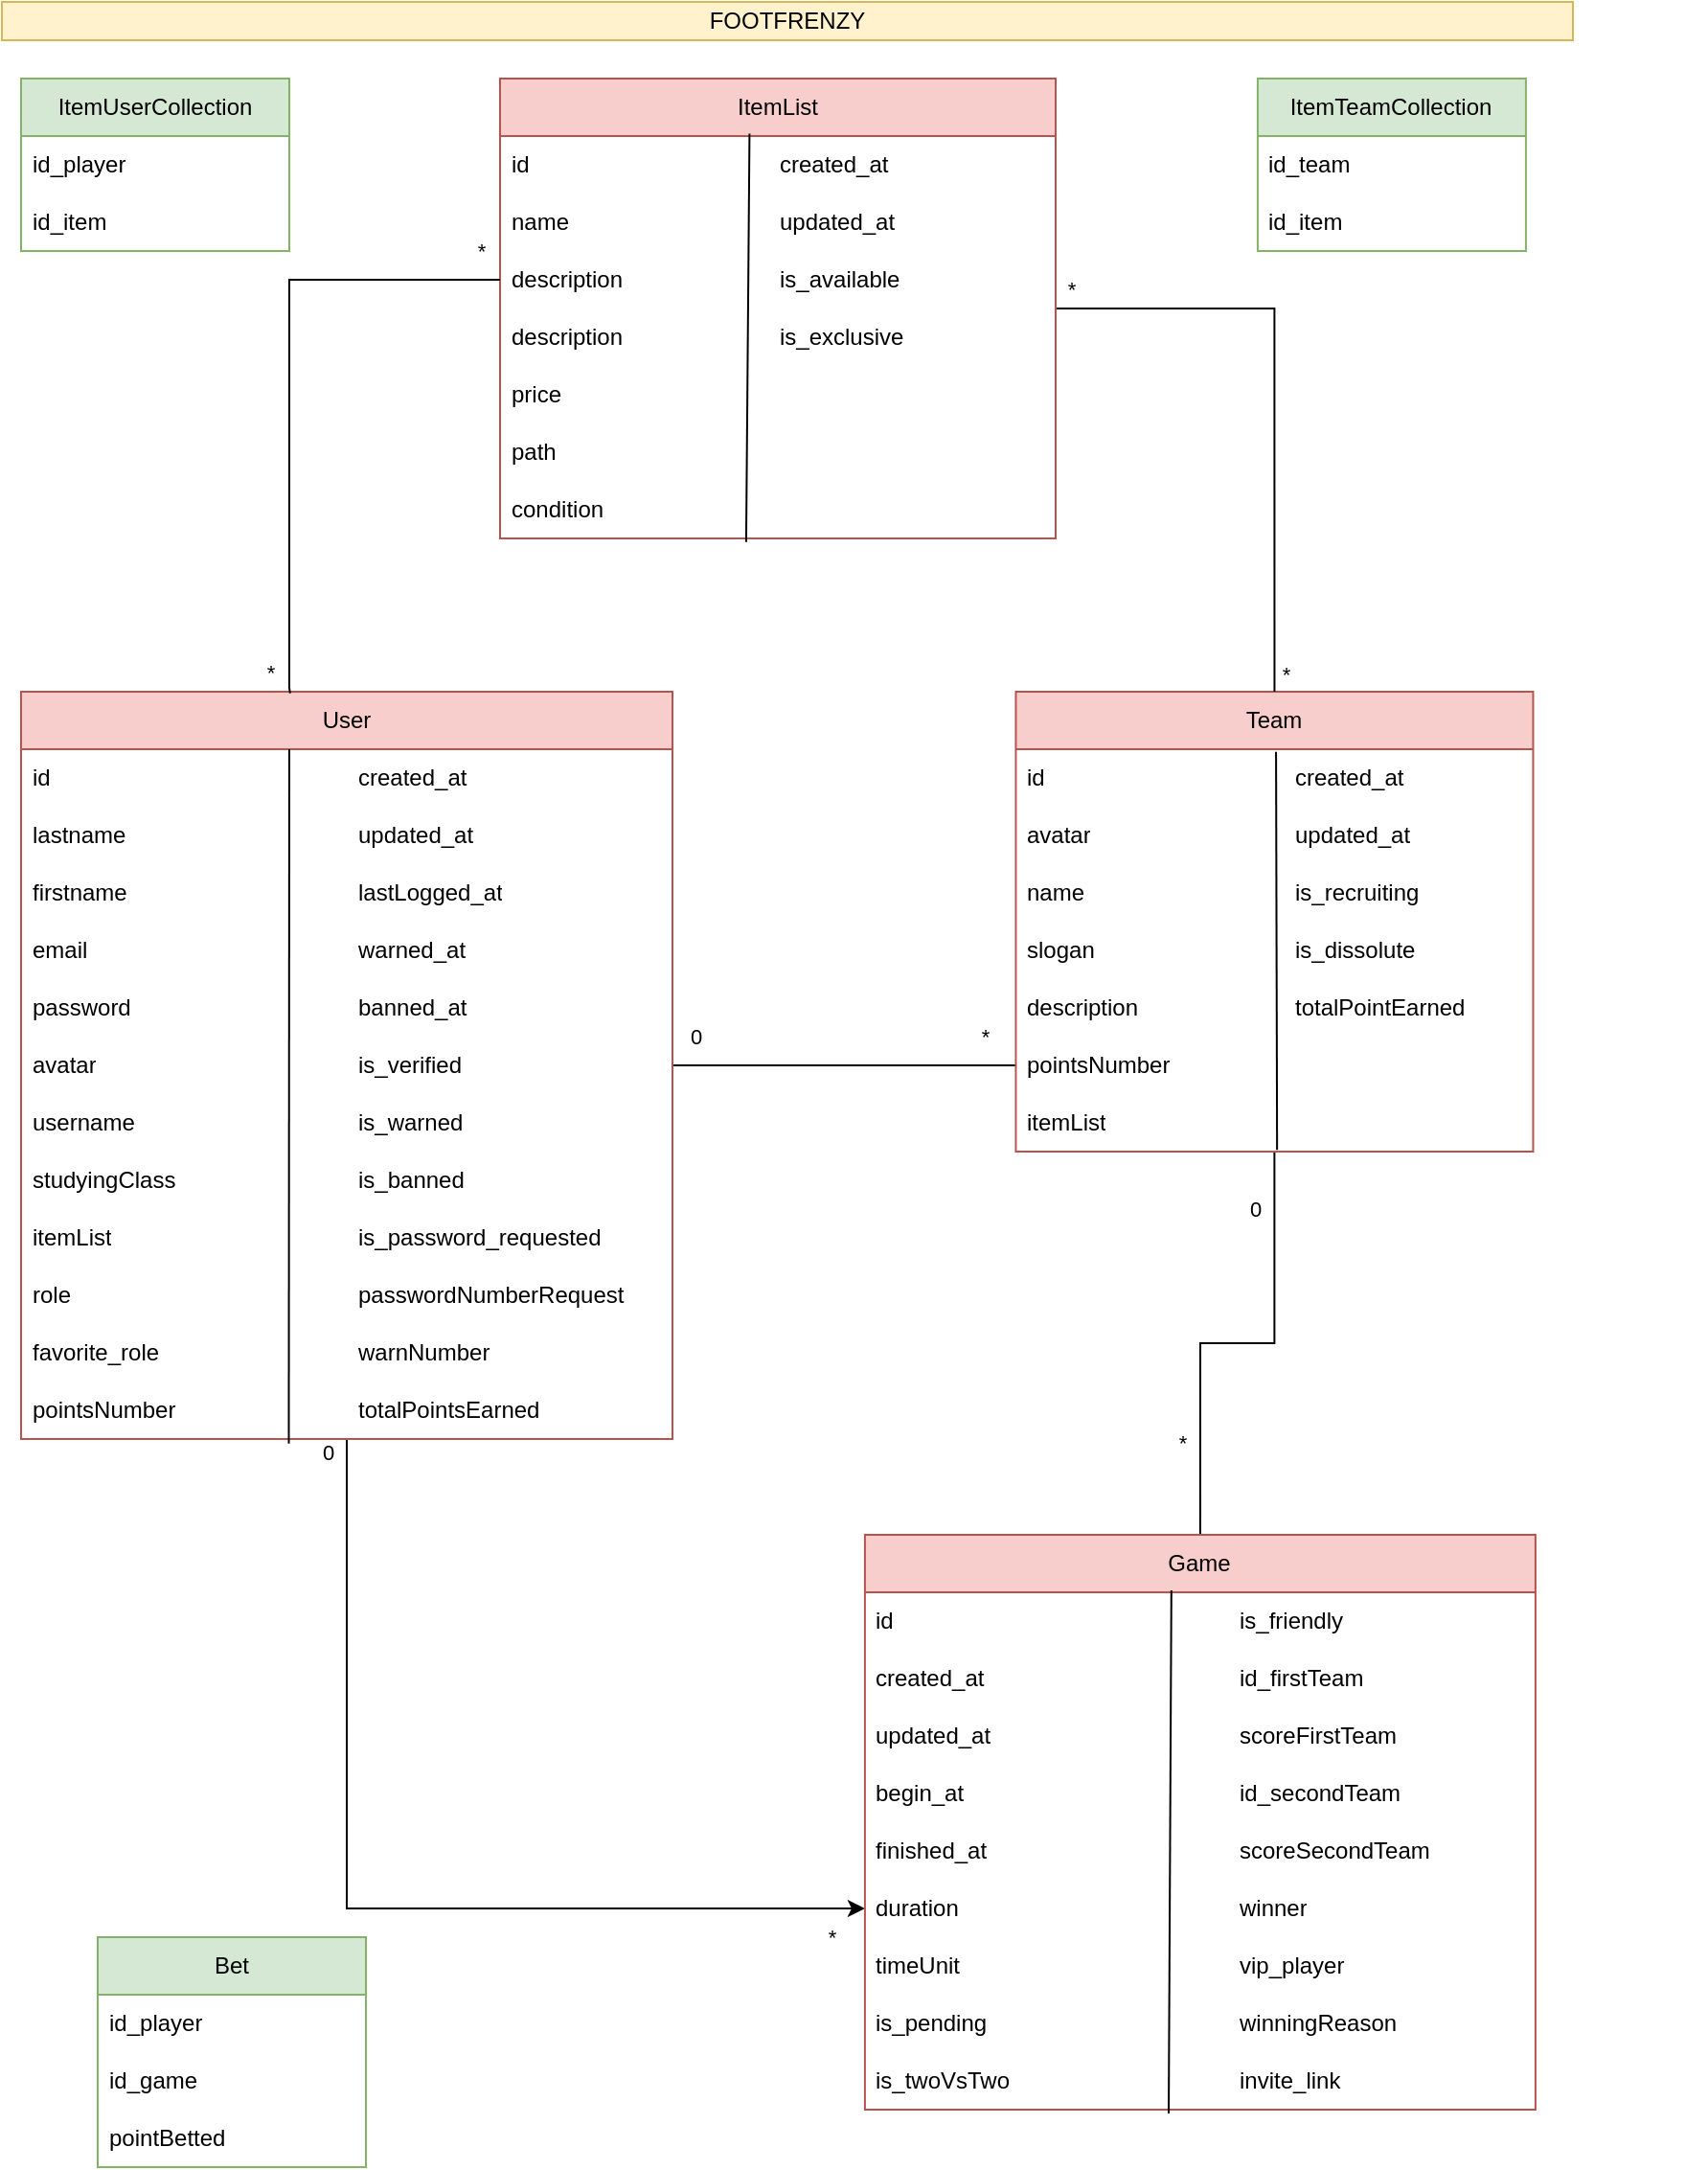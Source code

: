 <mxfile version="24.3.1" type="device">
  <diagram name="Page-1" id="RivyvHpW5EEdRlWSd5YH">
    <mxGraphModel dx="1323" dy="743" grid="1" gridSize="10" guides="1" tooltips="1" connect="1" arrows="1" fold="1" page="1" pageScale="1" pageWidth="827" pageHeight="1169" math="0" shadow="0">
      <root>
        <mxCell id="0" />
        <mxCell id="1" parent="0" />
        <mxCell id="1ZTYlAhCIOIMHy5LCIr5-66" style="edgeStyle=orthogonalEdgeStyle;rounded=0;orthogonalLoop=1;jettySize=auto;html=1;entryX=0;entryY=0.5;entryDx=0;entryDy=0;endArrow=none;endFill=0;" edge="1" parent="1" source="1ZTYlAhCIOIMHy5LCIr5-2" target="1ZTYlAhCIOIMHy5LCIr5-36">
          <mxGeometry relative="1" as="geometry" />
        </mxCell>
        <mxCell id="1ZTYlAhCIOIMHy5LCIr5-68" value="0" style="edgeLabel;html=1;align=center;verticalAlign=middle;resizable=0;points=[];" vertex="1" connectable="0" parent="1ZTYlAhCIOIMHy5LCIr5-66">
          <mxGeometry x="-0.785" y="6" relative="1" as="geometry">
            <mxPoint x="-8" y="-9" as="offset" />
          </mxGeometry>
        </mxCell>
        <mxCell id="1ZTYlAhCIOIMHy5LCIr5-69" value="*" style="edgeLabel;html=1;align=center;verticalAlign=middle;resizable=0;points=[];" vertex="1" connectable="0" parent="1ZTYlAhCIOIMHy5LCIr5-66">
          <mxGeometry x="0.811" y="2" relative="1" as="geometry">
            <mxPoint y="-13" as="offset" />
          </mxGeometry>
        </mxCell>
        <mxCell id="1ZTYlAhCIOIMHy5LCIr5-93" style="edgeStyle=orthogonalEdgeStyle;rounded=0;orthogonalLoop=1;jettySize=auto;html=1;entryX=0;entryY=0.5;entryDx=0;entryDy=0;" edge="1" parent="1" source="1ZTYlAhCIOIMHy5LCIr5-2" target="1ZTYlAhCIOIMHy5LCIr5-60">
          <mxGeometry relative="1" as="geometry" />
        </mxCell>
        <mxCell id="1ZTYlAhCIOIMHy5LCIr5-94" value="*" style="edgeLabel;html=1;align=center;verticalAlign=middle;resizable=0;points=[];" vertex="1" connectable="0" parent="1ZTYlAhCIOIMHy5LCIr5-93">
          <mxGeometry x="0.932" y="-3" relative="1" as="geometry">
            <mxPoint y="12" as="offset" />
          </mxGeometry>
        </mxCell>
        <mxCell id="1ZTYlAhCIOIMHy5LCIr5-95" value="0" style="edgeLabel;html=1;align=center;verticalAlign=middle;resizable=0;points=[];" vertex="1" connectable="0" parent="1ZTYlAhCIOIMHy5LCIr5-93">
          <mxGeometry x="-0.972" relative="1" as="geometry">
            <mxPoint x="-10" as="offset" />
          </mxGeometry>
        </mxCell>
        <mxCell id="1ZTYlAhCIOIMHy5LCIr5-2" value="User" style="swimlane;fontStyle=0;childLayout=stackLayout;horizontal=1;startSize=30;horizontalStack=0;resizeParent=1;resizeParentMax=0;resizeLast=0;collapsible=1;marginBottom=0;whiteSpace=wrap;html=1;fillColor=#f8cecc;strokeColor=#b85450;" vertex="1" parent="1">
          <mxGeometry x="10" y="360" width="340" height="390" as="geometry" />
        </mxCell>
        <mxCell id="1ZTYlAhCIOIMHy5LCIr5-3" value="id" style="text;strokeColor=none;fillColor=none;align=left;verticalAlign=middle;spacingLeft=4;spacingRight=4;overflow=hidden;points=[[0,0.5],[1,0.5]];portConstraint=eastwest;rotatable=0;whiteSpace=wrap;html=1;" vertex="1" parent="1ZTYlAhCIOIMHy5LCIr5-2">
          <mxGeometry y="30" width="340" height="30" as="geometry" />
        </mxCell>
        <mxCell id="1ZTYlAhCIOIMHy5LCIr5-4" value="lastname" style="text;strokeColor=none;fillColor=none;align=left;verticalAlign=middle;spacingLeft=4;spacingRight=4;overflow=hidden;points=[[0,0.5],[1,0.5]];portConstraint=eastwest;rotatable=0;whiteSpace=wrap;html=1;" vertex="1" parent="1ZTYlAhCIOIMHy5LCIr5-2">
          <mxGeometry y="60" width="340" height="30" as="geometry" />
        </mxCell>
        <mxCell id="1ZTYlAhCIOIMHy5LCIr5-5" value="firstname" style="text;strokeColor=none;fillColor=none;align=left;verticalAlign=middle;spacingLeft=4;spacingRight=4;overflow=hidden;points=[[0,0.5],[1,0.5]];portConstraint=eastwest;rotatable=0;whiteSpace=wrap;html=1;" vertex="1" parent="1ZTYlAhCIOIMHy5LCIr5-2">
          <mxGeometry y="90" width="340" height="30" as="geometry" />
        </mxCell>
        <mxCell id="1ZTYlAhCIOIMHy5LCIr5-7" value="email" style="text;strokeColor=none;fillColor=none;align=left;verticalAlign=middle;spacingLeft=4;spacingRight=4;overflow=hidden;points=[[0,0.5],[1,0.5]];portConstraint=eastwest;rotatable=0;whiteSpace=wrap;html=1;" vertex="1" parent="1ZTYlAhCIOIMHy5LCIr5-2">
          <mxGeometry y="120" width="340" height="30" as="geometry" />
        </mxCell>
        <mxCell id="1ZTYlAhCIOIMHy5LCIr5-11" value="password" style="text;strokeColor=none;fillColor=none;align=left;verticalAlign=middle;spacingLeft=4;spacingRight=4;overflow=hidden;points=[[0,0.5],[1,0.5]];portConstraint=eastwest;rotatable=0;whiteSpace=wrap;html=1;" vertex="1" parent="1ZTYlAhCIOIMHy5LCIr5-2">
          <mxGeometry y="150" width="340" height="30" as="geometry" />
        </mxCell>
        <mxCell id="1ZTYlAhCIOIMHy5LCIr5-19" value="avatar" style="text;strokeColor=none;fillColor=none;align=left;verticalAlign=middle;spacingLeft=4;spacingRight=4;overflow=hidden;points=[[0,0.5],[1,0.5]];portConstraint=eastwest;rotatable=0;whiteSpace=wrap;html=1;" vertex="1" parent="1ZTYlAhCIOIMHy5LCIr5-2">
          <mxGeometry y="180" width="340" height="30" as="geometry" />
        </mxCell>
        <mxCell id="1ZTYlAhCIOIMHy5LCIr5-6" value="username" style="text;strokeColor=none;fillColor=none;align=left;verticalAlign=middle;spacingLeft=4;spacingRight=4;overflow=hidden;points=[[0,0.5],[1,0.5]];portConstraint=eastwest;rotatable=0;whiteSpace=wrap;html=1;" vertex="1" parent="1ZTYlAhCIOIMHy5LCIr5-2">
          <mxGeometry y="210" width="340" height="30" as="geometry" />
        </mxCell>
        <mxCell id="1ZTYlAhCIOIMHy5LCIr5-23" value="studyingClass" style="text;strokeColor=none;fillColor=none;align=left;verticalAlign=middle;spacingLeft=4;spacingRight=4;overflow=hidden;points=[[0,0.5],[1,0.5]];portConstraint=eastwest;rotatable=0;whiteSpace=wrap;html=1;" vertex="1" parent="1ZTYlAhCIOIMHy5LCIr5-2">
          <mxGeometry y="240" width="340" height="30" as="geometry" />
        </mxCell>
        <mxCell id="1ZTYlAhCIOIMHy5LCIr5-15" value="itemList" style="text;strokeColor=none;fillColor=none;align=left;verticalAlign=middle;spacingLeft=4;spacingRight=4;overflow=hidden;points=[[0,0.5],[1,0.5]];portConstraint=eastwest;rotatable=0;whiteSpace=wrap;html=1;" vertex="1" parent="1ZTYlAhCIOIMHy5LCIr5-2">
          <mxGeometry y="270" width="340" height="30" as="geometry" />
        </mxCell>
        <mxCell id="1ZTYlAhCIOIMHy5LCIr5-16" value="role" style="text;strokeColor=none;fillColor=none;align=left;verticalAlign=middle;spacingLeft=4;spacingRight=4;overflow=hidden;points=[[0,0.5],[1,0.5]];portConstraint=eastwest;rotatable=0;whiteSpace=wrap;html=1;" vertex="1" parent="1ZTYlAhCIOIMHy5LCIr5-2">
          <mxGeometry y="300" width="340" height="30" as="geometry" />
        </mxCell>
        <mxCell id="1ZTYlAhCIOIMHy5LCIr5-42" value="favorite_role" style="text;strokeColor=none;fillColor=none;align=left;verticalAlign=middle;spacingLeft=4;spacingRight=4;overflow=hidden;points=[[0,0.5],[1,0.5]];portConstraint=eastwest;rotatable=0;whiteSpace=wrap;html=1;" vertex="1" parent="1ZTYlAhCIOIMHy5LCIr5-2">
          <mxGeometry y="330" width="340" height="30" as="geometry" />
        </mxCell>
        <mxCell id="1ZTYlAhCIOIMHy5LCIr5-9" value="pointsNumber" style="text;strokeColor=none;fillColor=none;align=left;verticalAlign=middle;spacingLeft=4;spacingRight=4;overflow=hidden;points=[[0,0.5],[1,0.5]];portConstraint=eastwest;rotatable=0;whiteSpace=wrap;html=1;" vertex="1" parent="1ZTYlAhCIOIMHy5LCIr5-2">
          <mxGeometry y="360" width="340" height="30" as="geometry" />
        </mxCell>
        <mxCell id="1ZTYlAhCIOIMHy5LCIr5-26" value="" style="endArrow=none;html=1;rounded=0;entryX=0.411;entryY=1.081;entryDx=0;entryDy=0;entryPerimeter=0;" edge="1" parent="1ZTYlAhCIOIMHy5LCIr5-2" target="1ZTYlAhCIOIMHy5LCIr5-9">
          <mxGeometry width="50" height="50" relative="1" as="geometry">
            <mxPoint x="140" y="30" as="sourcePoint" />
            <mxPoint x="140" y="360" as="targetPoint" />
          </mxGeometry>
        </mxCell>
        <mxCell id="1ZTYlAhCIOIMHy5LCIr5-8" value="created_at" style="text;strokeColor=none;fillColor=none;align=left;verticalAlign=middle;spacingLeft=4;spacingRight=4;overflow=hidden;points=[[0,0.5],[1,0.5]];portConstraint=eastwest;rotatable=0;whiteSpace=wrap;html=1;" vertex="1" parent="1">
          <mxGeometry x="180" y="390" width="170" height="30" as="geometry" />
        </mxCell>
        <mxCell id="1ZTYlAhCIOIMHy5LCIr5-10" value="lastLogged_at" style="text;strokeColor=none;fillColor=none;align=left;verticalAlign=middle;spacingLeft=4;spacingRight=4;overflow=hidden;points=[[0,0.5],[1,0.5]];portConstraint=eastwest;rotatable=0;whiteSpace=wrap;html=1;" vertex="1" parent="1">
          <mxGeometry x="180" y="450" width="170" height="30" as="geometry" />
        </mxCell>
        <mxCell id="1ZTYlAhCIOIMHy5LCIr5-18" value="updated_at" style="text;strokeColor=none;fillColor=none;align=left;verticalAlign=middle;spacingLeft=4;spacingRight=4;overflow=hidden;points=[[0,0.5],[1,0.5]];portConstraint=eastwest;rotatable=0;whiteSpace=wrap;html=1;" vertex="1" parent="1">
          <mxGeometry x="180" y="420" width="170" height="30" as="geometry" />
        </mxCell>
        <mxCell id="1ZTYlAhCIOIMHy5LCIr5-25" value="warned_at" style="text;strokeColor=none;fillColor=none;align=left;verticalAlign=middle;spacingLeft=4;spacingRight=4;overflow=hidden;points=[[0,0.5],[1,0.5]];portConstraint=eastwest;rotatable=0;whiteSpace=wrap;html=1;" vertex="1" parent="1">
          <mxGeometry x="180" y="480" width="170" height="30" as="geometry" />
        </mxCell>
        <mxCell id="1ZTYlAhCIOIMHy5LCIr5-14" value="is_verified" style="text;strokeColor=none;fillColor=none;align=left;verticalAlign=middle;spacingLeft=4;spacingRight=4;overflow=hidden;points=[[0,0.5],[1,0.5]];portConstraint=eastwest;rotatable=0;whiteSpace=wrap;html=1;" vertex="1" parent="1">
          <mxGeometry x="180" y="540" width="170" height="30" as="geometry" />
        </mxCell>
        <mxCell id="1ZTYlAhCIOIMHy5LCIr5-24" value="banned_at" style="text;strokeColor=none;fillColor=none;align=left;verticalAlign=middle;spacingLeft=4;spacingRight=4;overflow=hidden;points=[[0,0.5],[1,0.5]];portConstraint=eastwest;rotatable=0;whiteSpace=wrap;html=1;" vertex="1" parent="1">
          <mxGeometry x="180" y="510" width="170" height="30" as="geometry" />
        </mxCell>
        <mxCell id="1ZTYlAhCIOIMHy5LCIr5-22" value="is_warned" style="text;strokeColor=none;fillColor=none;align=left;verticalAlign=middle;spacingLeft=4;spacingRight=4;overflow=hidden;points=[[0,0.5],[1,0.5]];portConstraint=eastwest;rotatable=0;whiteSpace=wrap;html=1;" vertex="1" parent="1">
          <mxGeometry x="180" y="570" width="170" height="30" as="geometry" />
        </mxCell>
        <mxCell id="1ZTYlAhCIOIMHy5LCIr5-17" value="is_banned" style="text;strokeColor=none;fillColor=none;align=left;verticalAlign=middle;spacingLeft=4;spacingRight=4;overflow=hidden;points=[[0,0.5],[1,0.5]];portConstraint=eastwest;rotatable=0;whiteSpace=wrap;html=1;" vertex="1" parent="1">
          <mxGeometry x="180" y="600" width="170" height="30" as="geometry" />
        </mxCell>
        <mxCell id="1ZTYlAhCIOIMHy5LCIr5-12" value="is_password_requested" style="text;strokeColor=none;fillColor=none;align=left;verticalAlign=middle;spacingLeft=4;spacingRight=4;overflow=hidden;points=[[0,0.5],[1,0.5]];portConstraint=eastwest;rotatable=0;whiteSpace=wrap;html=1;" vertex="1" parent="1">
          <mxGeometry x="180" y="630" width="170" height="30" as="geometry" />
        </mxCell>
        <mxCell id="1ZTYlAhCIOIMHy5LCIr5-13" value="passwordNumberRequest" style="text;strokeColor=none;fillColor=none;align=left;verticalAlign=middle;spacingLeft=4;spacingRight=4;overflow=hidden;points=[[0,0.5],[1,0.5]];portConstraint=eastwest;rotatable=0;whiteSpace=wrap;html=1;" vertex="1" parent="1">
          <mxGeometry x="180" y="660" width="170" height="30" as="geometry" />
        </mxCell>
        <mxCell id="1ZTYlAhCIOIMHy5LCIr5-20" value="warnNumber" style="text;strokeColor=none;fillColor=none;align=left;verticalAlign=middle;spacingLeft=4;spacingRight=4;overflow=hidden;points=[[0,0.5],[1,0.5]];portConstraint=eastwest;rotatable=0;whiteSpace=wrap;html=1;" vertex="1" parent="1">
          <mxGeometry x="180" y="690" width="170" height="30" as="geometry" />
        </mxCell>
        <mxCell id="1ZTYlAhCIOIMHy5LCIr5-67" style="edgeStyle=orthogonalEdgeStyle;rounded=0;orthogonalLoop=1;jettySize=auto;html=1;entryX=0.5;entryY=0;entryDx=0;entryDy=0;endArrow=none;endFill=0;" edge="1" parent="1" source="1ZTYlAhCIOIMHy5LCIr5-27" target="1ZTYlAhCIOIMHy5LCIr5-46">
          <mxGeometry relative="1" as="geometry" />
        </mxCell>
        <mxCell id="1ZTYlAhCIOIMHy5LCIr5-70" value="0" style="edgeLabel;html=1;align=center;verticalAlign=middle;resizable=0;points=[];" vertex="1" connectable="0" parent="1ZTYlAhCIOIMHy5LCIr5-67">
          <mxGeometry x="-0.751" y="-4" relative="1" as="geometry">
            <mxPoint x="-6" as="offset" />
          </mxGeometry>
        </mxCell>
        <mxCell id="1ZTYlAhCIOIMHy5LCIr5-71" value="*" style="edgeLabel;html=1;align=center;verticalAlign=middle;resizable=0;points=[];" vertex="1" connectable="0" parent="1ZTYlAhCIOIMHy5LCIr5-67">
          <mxGeometry x="0.565" y="-1" relative="1" as="geometry">
            <mxPoint x="-9" y="3" as="offset" />
          </mxGeometry>
        </mxCell>
        <mxCell id="1ZTYlAhCIOIMHy5LCIr5-27" value="Team" style="swimlane;fontStyle=0;childLayout=stackLayout;horizontal=1;startSize=30;horizontalStack=0;resizeParent=1;resizeParentMax=0;resizeLast=0;collapsible=1;marginBottom=0;whiteSpace=wrap;html=1;fillColor=#f8cecc;strokeColor=#b85450;" vertex="1" parent="1">
          <mxGeometry x="529.23" y="360" width="270" height="240" as="geometry" />
        </mxCell>
        <mxCell id="1ZTYlAhCIOIMHy5LCIr5-28" value="id" style="text;strokeColor=none;fillColor=none;align=left;verticalAlign=middle;spacingLeft=4;spacingRight=4;overflow=hidden;points=[[0,0.5],[1,0.5]];portConstraint=eastwest;rotatable=0;whiteSpace=wrap;html=1;" vertex="1" parent="1ZTYlAhCIOIMHy5LCIr5-27">
          <mxGeometry y="30" width="270" height="30" as="geometry" />
        </mxCell>
        <mxCell id="1ZTYlAhCIOIMHy5LCIr5-29" value="avatar" style="text;strokeColor=none;fillColor=none;align=left;verticalAlign=middle;spacingLeft=4;spacingRight=4;overflow=hidden;points=[[0,0.5],[1,0.5]];portConstraint=eastwest;rotatable=0;whiteSpace=wrap;html=1;" vertex="1" parent="1ZTYlAhCIOIMHy5LCIr5-27">
          <mxGeometry y="60" width="270" height="30" as="geometry" />
        </mxCell>
        <mxCell id="1ZTYlAhCIOIMHy5LCIr5-44" value="name" style="text;strokeColor=none;fillColor=none;align=left;verticalAlign=middle;spacingLeft=4;spacingRight=4;overflow=hidden;points=[[0,0.5],[1,0.5]];portConstraint=eastwest;rotatable=0;whiteSpace=wrap;html=1;" vertex="1" parent="1ZTYlAhCIOIMHy5LCIr5-27">
          <mxGeometry y="90" width="270" height="30" as="geometry" />
        </mxCell>
        <mxCell id="1ZTYlAhCIOIMHy5LCIr5-30" value="slogan" style="text;strokeColor=none;fillColor=none;align=left;verticalAlign=middle;spacingLeft=4;spacingRight=4;overflow=hidden;points=[[0,0.5],[1,0.5]];portConstraint=eastwest;rotatable=0;whiteSpace=wrap;html=1;" vertex="1" parent="1ZTYlAhCIOIMHy5LCIr5-27">
          <mxGeometry y="120" width="270" height="30" as="geometry" />
        </mxCell>
        <mxCell id="1ZTYlAhCIOIMHy5LCIr5-31" value="description" style="text;strokeColor=none;fillColor=none;align=left;verticalAlign=middle;spacingLeft=4;spacingRight=4;overflow=hidden;points=[[0,0.5],[1,0.5]];portConstraint=eastwest;rotatable=0;whiteSpace=wrap;html=1;" vertex="1" parent="1ZTYlAhCIOIMHy5LCIr5-27">
          <mxGeometry y="150" width="270" height="30" as="geometry" />
        </mxCell>
        <mxCell id="1ZTYlAhCIOIMHy5LCIr5-36" value="pointsNumber" style="text;strokeColor=none;fillColor=none;align=left;verticalAlign=middle;spacingLeft=4;spacingRight=4;overflow=hidden;points=[[0,0.5],[1,0.5]];portConstraint=eastwest;rotatable=0;whiteSpace=wrap;html=1;" vertex="1" parent="1ZTYlAhCIOIMHy5LCIr5-27">
          <mxGeometry y="180" width="270" height="30" as="geometry" />
        </mxCell>
        <mxCell id="1ZTYlAhCIOIMHy5LCIr5-37" value="itemList" style="text;strokeColor=none;fillColor=none;align=left;verticalAlign=middle;spacingLeft=4;spacingRight=4;overflow=hidden;points=[[0,0.5],[1,0.5]];portConstraint=eastwest;rotatable=0;whiteSpace=wrap;html=1;" vertex="1" parent="1ZTYlAhCIOIMHy5LCIr5-27">
          <mxGeometry y="210" width="270" height="30" as="geometry" />
        </mxCell>
        <mxCell id="1ZTYlAhCIOIMHy5LCIr5-76" value="" style="endArrow=none;html=1;rounded=0;exitX=0.505;exitY=0.97;exitDx=0;exitDy=0;exitPerimeter=0;entryX=0.503;entryY=0.047;entryDx=0;entryDy=0;entryPerimeter=0;" edge="1" parent="1ZTYlAhCIOIMHy5LCIr5-27" source="1ZTYlAhCIOIMHy5LCIr5-37" target="1ZTYlAhCIOIMHy5LCIr5-28">
          <mxGeometry width="50" height="50" relative="1" as="geometry">
            <mxPoint x="-50" y="180" as="sourcePoint" />
            <mxPoint y="130" as="targetPoint" />
          </mxGeometry>
        </mxCell>
        <mxCell id="1ZTYlAhCIOIMHy5LCIr5-46" value="Game" style="swimlane;fontStyle=0;childLayout=stackLayout;horizontal=1;startSize=30;horizontalStack=0;resizeParent=1;resizeParentMax=0;resizeLast=0;collapsible=1;marginBottom=0;whiteSpace=wrap;html=1;fillColor=#f8cecc;strokeColor=#b85450;" vertex="1" parent="1">
          <mxGeometry x="450.46" y="800" width="350" height="300" as="geometry" />
        </mxCell>
        <mxCell id="1ZTYlAhCIOIMHy5LCIr5-47" value="id" style="text;strokeColor=none;fillColor=none;align=left;verticalAlign=middle;spacingLeft=4;spacingRight=4;overflow=hidden;points=[[0,0.5],[1,0.5]];portConstraint=eastwest;rotatable=0;whiteSpace=wrap;html=1;" vertex="1" parent="1ZTYlAhCIOIMHy5LCIr5-46">
          <mxGeometry y="30" width="350" height="30" as="geometry" />
        </mxCell>
        <mxCell id="1ZTYlAhCIOIMHy5LCIr5-48" value="created_at" style="text;strokeColor=none;fillColor=none;align=left;verticalAlign=middle;spacingLeft=4;spacingRight=4;overflow=hidden;points=[[0,0.5],[1,0.5]];portConstraint=eastwest;rotatable=0;whiteSpace=wrap;html=1;" vertex="1" parent="1ZTYlAhCIOIMHy5LCIr5-46">
          <mxGeometry y="60" width="350" height="30" as="geometry" />
        </mxCell>
        <mxCell id="1ZTYlAhCIOIMHy5LCIr5-49" value="updated_at" style="text;strokeColor=none;fillColor=none;align=left;verticalAlign=middle;spacingLeft=4;spacingRight=4;overflow=hidden;points=[[0,0.5],[1,0.5]];portConstraint=eastwest;rotatable=0;whiteSpace=wrap;html=1;" vertex="1" parent="1ZTYlAhCIOIMHy5LCIr5-46">
          <mxGeometry y="90" width="350" height="30" as="geometry" />
        </mxCell>
        <mxCell id="1ZTYlAhCIOIMHy5LCIr5-55" value="begin_at" style="text;strokeColor=none;fillColor=none;align=left;verticalAlign=middle;spacingLeft=4;spacingRight=4;overflow=hidden;points=[[0,0.5],[1,0.5]];portConstraint=eastwest;rotatable=0;whiteSpace=wrap;html=1;" vertex="1" parent="1ZTYlAhCIOIMHy5LCIr5-46">
          <mxGeometry y="120" width="350" height="30" as="geometry" />
        </mxCell>
        <mxCell id="1ZTYlAhCIOIMHy5LCIr5-115" value="finished_at" style="text;strokeColor=none;fillColor=none;align=left;verticalAlign=middle;spacingLeft=4;spacingRight=4;overflow=hidden;points=[[0,0.5],[1,0.5]];portConstraint=eastwest;rotatable=0;whiteSpace=wrap;html=1;" vertex="1" parent="1ZTYlAhCIOIMHy5LCIr5-46">
          <mxGeometry y="150" width="350" height="30" as="geometry" />
        </mxCell>
        <mxCell id="1ZTYlAhCIOIMHy5LCIr5-60" value="duration" style="text;strokeColor=none;fillColor=none;align=left;verticalAlign=middle;spacingLeft=4;spacingRight=4;overflow=hidden;points=[[0,0.5],[1,0.5]];portConstraint=eastwest;rotatable=0;whiteSpace=wrap;html=1;" vertex="1" parent="1ZTYlAhCIOIMHy5LCIr5-46">
          <mxGeometry y="180" width="350" height="30" as="geometry" />
        </mxCell>
        <mxCell id="1ZTYlAhCIOIMHy5LCIr5-61" value="timeUnit" style="text;strokeColor=none;fillColor=none;align=left;verticalAlign=middle;spacingLeft=4;spacingRight=4;overflow=hidden;points=[[0,0.5],[1,0.5]];portConstraint=eastwest;rotatable=0;whiteSpace=wrap;html=1;" vertex="1" parent="1ZTYlAhCIOIMHy5LCIr5-46">
          <mxGeometry y="210" width="350" height="30" as="geometry" />
        </mxCell>
        <mxCell id="1ZTYlAhCIOIMHy5LCIr5-63" value="is_pending" style="text;strokeColor=none;fillColor=none;align=left;verticalAlign=middle;spacingLeft=4;spacingRight=4;overflow=hidden;points=[[0,0.5],[1,0.5]];portConstraint=eastwest;rotatable=0;whiteSpace=wrap;html=1;" vertex="1" parent="1ZTYlAhCIOIMHy5LCIr5-46">
          <mxGeometry y="240" width="350" height="30" as="geometry" />
        </mxCell>
        <mxCell id="1ZTYlAhCIOIMHy5LCIr5-57" value="is_twoVsTwo" style="text;strokeColor=none;fillColor=none;align=left;verticalAlign=middle;spacingLeft=4;spacingRight=4;overflow=hidden;points=[[0,0.5],[1,0.5]];portConstraint=eastwest;rotatable=0;whiteSpace=wrap;html=1;" vertex="1" parent="1ZTYlAhCIOIMHy5LCIr5-46">
          <mxGeometry y="270" width="350" height="30" as="geometry" />
        </mxCell>
        <mxCell id="1ZTYlAhCIOIMHy5LCIr5-78" value="" style="endArrow=none;html=1;rounded=0;exitX=0.453;exitY=1.066;exitDx=0;exitDy=0;exitPerimeter=0;entryX=0.457;entryY=-0.032;entryDx=0;entryDy=0;entryPerimeter=0;" edge="1" parent="1ZTYlAhCIOIMHy5LCIr5-46" source="1ZTYlAhCIOIMHy5LCIr5-57" target="1ZTYlAhCIOIMHy5LCIr5-47">
          <mxGeometry width="50" height="50" relative="1" as="geometry">
            <mxPoint x="180" y="230" as="sourcePoint" />
            <mxPoint x="230" y="180" as="targetPoint" />
          </mxGeometry>
        </mxCell>
        <mxCell id="1ZTYlAhCIOIMHy5LCIr5-72" value="Bet" style="swimlane;fontStyle=0;childLayout=stackLayout;horizontal=1;startSize=30;horizontalStack=0;resizeParent=1;resizeParentMax=0;resizeLast=0;collapsible=1;marginBottom=0;whiteSpace=wrap;html=1;fillColor=#d5e8d4;strokeColor=#82b366;" vertex="1" parent="1">
          <mxGeometry x="50" y="1010" width="140" height="120" as="geometry" />
        </mxCell>
        <mxCell id="1ZTYlAhCIOIMHy5LCIr5-73" value="id_player" style="text;strokeColor=none;fillColor=none;align=left;verticalAlign=middle;spacingLeft=4;spacingRight=4;overflow=hidden;points=[[0,0.5],[1,0.5]];portConstraint=eastwest;rotatable=0;whiteSpace=wrap;html=1;" vertex="1" parent="1ZTYlAhCIOIMHy5LCIr5-72">
          <mxGeometry y="30" width="140" height="30" as="geometry" />
        </mxCell>
        <mxCell id="1ZTYlAhCIOIMHy5LCIr5-74" value="id_game" style="text;strokeColor=none;fillColor=none;align=left;verticalAlign=middle;spacingLeft=4;spacingRight=4;overflow=hidden;points=[[0,0.5],[1,0.5]];portConstraint=eastwest;rotatable=0;whiteSpace=wrap;html=1;" vertex="1" parent="1ZTYlAhCIOIMHy5LCIr5-72">
          <mxGeometry y="60" width="140" height="30" as="geometry" />
        </mxCell>
        <mxCell id="1ZTYlAhCIOIMHy5LCIr5-75" value="pointBetted" style="text;strokeColor=none;fillColor=none;align=left;verticalAlign=middle;spacingLeft=4;spacingRight=4;overflow=hidden;points=[[0,0.5],[1,0.5]];portConstraint=eastwest;rotatable=0;whiteSpace=wrap;html=1;" vertex="1" parent="1ZTYlAhCIOIMHy5LCIr5-72">
          <mxGeometry y="90" width="140" height="30" as="geometry" />
        </mxCell>
        <mxCell id="1ZTYlAhCIOIMHy5LCIr5-38" value="created_at" style="text;strokeColor=none;fillColor=none;align=left;verticalAlign=middle;spacingLeft=4;spacingRight=4;overflow=hidden;points=[[0,0.5],[1,0.5]];portConstraint=eastwest;rotatable=0;whiteSpace=wrap;html=1;" vertex="1" parent="1">
          <mxGeometry x="669.23" y="390" width="140" height="30" as="geometry" />
        </mxCell>
        <mxCell id="1ZTYlAhCIOIMHy5LCIr5-39" value="updated_at" style="text;strokeColor=none;fillColor=none;align=left;verticalAlign=middle;spacingLeft=4;spacingRight=4;overflow=hidden;points=[[0,0.5],[1,0.5]];portConstraint=eastwest;rotatable=0;whiteSpace=wrap;html=1;" vertex="1" parent="1">
          <mxGeometry x="669.23" y="420" width="140" height="30" as="geometry" />
        </mxCell>
        <mxCell id="1ZTYlAhCIOIMHy5LCIr5-40" value="is_recruiting" style="text;strokeColor=none;fillColor=none;align=left;verticalAlign=middle;spacingLeft=4;spacingRight=4;overflow=hidden;points=[[0,0.5],[1,0.5]];portConstraint=eastwest;rotatable=0;whiteSpace=wrap;html=1;" vertex="1" parent="1">
          <mxGeometry x="669.23" y="450" width="140" height="30" as="geometry" />
        </mxCell>
        <mxCell id="1ZTYlAhCIOIMHy5LCIr5-41" value="is_dissolute" style="text;strokeColor=none;fillColor=none;align=left;verticalAlign=middle;spacingLeft=4;spacingRight=4;overflow=hidden;points=[[0,0.5],[1,0.5]];portConstraint=eastwest;rotatable=0;whiteSpace=wrap;html=1;" vertex="1" parent="1">
          <mxGeometry x="669.23" y="480" width="140" height="30" as="geometry" />
        </mxCell>
        <mxCell id="1ZTYlAhCIOIMHy5LCIr5-64" value="invite_link" style="text;strokeColor=none;fillColor=none;align=left;verticalAlign=middle;spacingLeft=4;spacingRight=4;overflow=hidden;points=[[0,0.5],[1,0.5]];portConstraint=eastwest;rotatable=0;whiteSpace=wrap;html=1;" vertex="1" parent="1">
          <mxGeometry x="640.46" y="1070" width="140" height="30" as="geometry" />
        </mxCell>
        <mxCell id="1ZTYlAhCIOIMHy5LCIr5-62" value="winningReason" style="text;strokeColor=none;fillColor=none;align=left;verticalAlign=middle;spacingLeft=4;spacingRight=4;overflow=hidden;points=[[0,0.5],[1,0.5]];portConstraint=eastwest;rotatable=0;whiteSpace=wrap;html=1;" vertex="1" parent="1">
          <mxGeometry x="640.46" y="1040" width="140" height="30" as="geometry" />
        </mxCell>
        <mxCell id="1ZTYlAhCIOIMHy5LCIr5-58" value="vip_player" style="text;strokeColor=none;fillColor=none;align=left;verticalAlign=middle;spacingLeft=4;spacingRight=4;overflow=hidden;points=[[0,0.5],[1,0.5]];portConstraint=eastwest;rotatable=0;whiteSpace=wrap;html=1;" vertex="1" parent="1">
          <mxGeometry x="640.46" y="1010" width="140" height="30" as="geometry" />
        </mxCell>
        <mxCell id="1ZTYlAhCIOIMHy5LCIr5-56" value="winner" style="text;strokeColor=none;fillColor=none;align=left;verticalAlign=middle;spacingLeft=4;spacingRight=4;overflow=hidden;points=[[0,0.5],[1,0.5]];portConstraint=eastwest;rotatable=0;whiteSpace=wrap;html=1;" vertex="1" parent="1">
          <mxGeometry x="640.46" y="980" width="140" height="30" as="geometry" />
        </mxCell>
        <mxCell id="1ZTYlAhCIOIMHy5LCIr5-54" value="scoreSecondTeam" style="text;strokeColor=none;fillColor=none;align=left;verticalAlign=middle;spacingLeft=4;spacingRight=4;overflow=hidden;points=[[0,0.5],[1,0.5]];portConstraint=eastwest;rotatable=0;whiteSpace=wrap;html=1;" vertex="1" parent="1">
          <mxGeometry x="640.46" y="950" width="140" height="30" as="geometry" />
        </mxCell>
        <mxCell id="1ZTYlAhCIOIMHy5LCIr5-52" value="id_secondTeam" style="text;strokeColor=none;fillColor=none;align=left;verticalAlign=middle;spacingLeft=4;spacingRight=4;overflow=hidden;points=[[0,0.5],[1,0.5]];portConstraint=eastwest;rotatable=0;whiteSpace=wrap;html=1;" vertex="1" parent="1">
          <mxGeometry x="640.46" y="920" width="140" height="30" as="geometry" />
        </mxCell>
        <mxCell id="1ZTYlAhCIOIMHy5LCIr5-53" value="scoreFirstTeam" style="text;strokeColor=none;fillColor=none;align=left;verticalAlign=middle;spacingLeft=4;spacingRight=4;overflow=hidden;points=[[0,0.5],[1,0.5]];portConstraint=eastwest;rotatable=0;whiteSpace=wrap;html=1;" vertex="1" parent="1">
          <mxGeometry x="640.46" y="890" width="140" height="30" as="geometry" />
        </mxCell>
        <mxCell id="1ZTYlAhCIOIMHy5LCIr5-51" value="id_firstTeam" style="text;strokeColor=none;fillColor=none;align=left;verticalAlign=middle;spacingLeft=4;spacingRight=4;overflow=hidden;points=[[0,0.5],[1,0.5]];portConstraint=eastwest;rotatable=0;whiteSpace=wrap;html=1;" vertex="1" parent="1">
          <mxGeometry x="640.46" y="860" width="140" height="30" as="geometry" />
        </mxCell>
        <mxCell id="1ZTYlAhCIOIMHy5LCIr5-116" style="edgeStyle=orthogonalEdgeStyle;rounded=0;orthogonalLoop=1;jettySize=auto;html=1;entryX=0.5;entryY=0;entryDx=0;entryDy=0;endArrow=none;endFill=0;" edge="1" parent="1" source="1ZTYlAhCIOIMHy5LCIr5-79" target="1ZTYlAhCIOIMHy5LCIr5-27">
          <mxGeometry relative="1" as="geometry">
            <Array as="points">
              <mxPoint x="664" y="160" />
            </Array>
          </mxGeometry>
        </mxCell>
        <mxCell id="1ZTYlAhCIOIMHy5LCIr5-117" value="*" style="edgeLabel;html=1;align=center;verticalAlign=middle;resizable=0;points=[];" vertex="1" connectable="0" parent="1ZTYlAhCIOIMHy5LCIr5-116">
          <mxGeometry x="-0.953" relative="1" as="geometry">
            <mxPoint y="-10" as="offset" />
          </mxGeometry>
        </mxCell>
        <mxCell id="1ZTYlAhCIOIMHy5LCIr5-118" value="*" style="edgeLabel;html=1;align=center;verticalAlign=middle;resizable=0;points=[];" vertex="1" connectable="0" parent="1ZTYlAhCIOIMHy5LCIr5-116">
          <mxGeometry x="0.939" relative="1" as="geometry">
            <mxPoint x="6" as="offset" />
          </mxGeometry>
        </mxCell>
        <mxCell id="1ZTYlAhCIOIMHy5LCIr5-79" value="ItemList" style="swimlane;fontStyle=0;childLayout=stackLayout;horizontal=1;startSize=30;horizontalStack=0;resizeParent=1;resizeParentMax=0;resizeLast=0;collapsible=1;marginBottom=0;whiteSpace=wrap;html=1;fillColor=#f8cecc;strokeColor=#b85450;" vertex="1" parent="1">
          <mxGeometry x="260" y="40" width="290" height="240" as="geometry" />
        </mxCell>
        <mxCell id="1ZTYlAhCIOIMHy5LCIr5-80" value="id" style="text;strokeColor=none;fillColor=none;align=left;verticalAlign=middle;spacingLeft=4;spacingRight=4;overflow=hidden;points=[[0,0.5],[1,0.5]];portConstraint=eastwest;rotatable=0;whiteSpace=wrap;html=1;" vertex="1" parent="1ZTYlAhCIOIMHy5LCIr5-79">
          <mxGeometry y="30" width="290" height="30" as="geometry" />
        </mxCell>
        <mxCell id="1ZTYlAhCIOIMHy5LCIr5-81" value="name" style="text;strokeColor=none;fillColor=none;align=left;verticalAlign=middle;spacingLeft=4;spacingRight=4;overflow=hidden;points=[[0,0.5],[1,0.5]];portConstraint=eastwest;rotatable=0;whiteSpace=wrap;html=1;" vertex="1" parent="1ZTYlAhCIOIMHy5LCIr5-79">
          <mxGeometry y="60" width="290" height="30" as="geometry" />
        </mxCell>
        <mxCell id="1ZTYlAhCIOIMHy5LCIr5-101" value="description" style="text;strokeColor=none;fillColor=none;align=left;verticalAlign=middle;spacingLeft=4;spacingRight=4;overflow=hidden;points=[[0,0.5],[1,0.5]];portConstraint=eastwest;rotatable=0;whiteSpace=wrap;html=1;" vertex="1" parent="1ZTYlAhCIOIMHy5LCIr5-79">
          <mxGeometry y="90" width="290" height="30" as="geometry" />
        </mxCell>
        <mxCell id="1ZTYlAhCIOIMHy5LCIr5-87" value="description" style="text;strokeColor=none;fillColor=none;align=left;verticalAlign=middle;spacingLeft=4;spacingRight=4;overflow=hidden;points=[[0,0.5],[1,0.5]];portConstraint=eastwest;rotatable=0;whiteSpace=wrap;html=1;" vertex="1" parent="1ZTYlAhCIOIMHy5LCIr5-79">
          <mxGeometry y="120" width="290" height="30" as="geometry" />
        </mxCell>
        <mxCell id="1ZTYlAhCIOIMHy5LCIr5-83" value="price" style="text;strokeColor=none;fillColor=none;align=left;verticalAlign=middle;spacingLeft=4;spacingRight=4;overflow=hidden;points=[[0,0.5],[1,0.5]];portConstraint=eastwest;rotatable=0;whiteSpace=wrap;html=1;" vertex="1" parent="1ZTYlAhCIOIMHy5LCIr5-79">
          <mxGeometry y="150" width="290" height="30" as="geometry" />
        </mxCell>
        <mxCell id="1ZTYlAhCIOIMHy5LCIr5-88" value="path" style="text;strokeColor=none;fillColor=none;align=left;verticalAlign=middle;spacingLeft=4;spacingRight=4;overflow=hidden;points=[[0,0.5],[1,0.5]];portConstraint=eastwest;rotatable=0;whiteSpace=wrap;html=1;" vertex="1" parent="1ZTYlAhCIOIMHy5LCIr5-79">
          <mxGeometry y="180" width="290" height="30" as="geometry" />
        </mxCell>
        <mxCell id="1ZTYlAhCIOIMHy5LCIr5-82" value="condition" style="text;strokeColor=none;fillColor=none;align=left;verticalAlign=middle;spacingLeft=4;spacingRight=4;overflow=hidden;points=[[0,0.5],[1,0.5]];portConstraint=eastwest;rotatable=0;whiteSpace=wrap;html=1;" vertex="1" parent="1ZTYlAhCIOIMHy5LCIr5-79">
          <mxGeometry y="210" width="290" height="30" as="geometry" />
        </mxCell>
        <mxCell id="1ZTYlAhCIOIMHy5LCIr5-97" value="" style="endArrow=none;html=1;rounded=0;exitX=0.443;exitY=1.063;exitDx=0;exitDy=0;exitPerimeter=0;entryX=0.449;entryY=-0.042;entryDx=0;entryDy=0;entryPerimeter=0;" edge="1" parent="1ZTYlAhCIOIMHy5LCIr5-79" source="1ZTYlAhCIOIMHy5LCIr5-82" target="1ZTYlAhCIOIMHy5LCIr5-80">
          <mxGeometry width="50" height="50" relative="1" as="geometry">
            <mxPoint x="100" y="270" as="sourcePoint" />
            <mxPoint x="150" y="220" as="targetPoint" />
          </mxGeometry>
        </mxCell>
        <mxCell id="1ZTYlAhCIOIMHy5LCIr5-85" value="created_at" style="text;strokeColor=none;fillColor=none;align=left;verticalAlign=middle;spacingLeft=4;spacingRight=4;overflow=hidden;points=[[0,0.5],[1,0.5]];portConstraint=eastwest;rotatable=0;whiteSpace=wrap;html=1;" vertex="1" parent="1">
          <mxGeometry x="400" y="70" width="140" height="30" as="geometry" />
        </mxCell>
        <mxCell id="1ZTYlAhCIOIMHy5LCIr5-86" value="updated_at" style="text;strokeColor=none;fillColor=none;align=left;verticalAlign=middle;spacingLeft=4;spacingRight=4;overflow=hidden;points=[[0,0.5],[1,0.5]];portConstraint=eastwest;rotatable=0;whiteSpace=wrap;html=1;" vertex="1" parent="1">
          <mxGeometry x="400" y="100" width="140" height="30" as="geometry" />
        </mxCell>
        <mxCell id="1ZTYlAhCIOIMHy5LCIr5-84" value="is_available" style="text;strokeColor=none;fillColor=none;align=left;verticalAlign=middle;spacingLeft=4;spacingRight=4;overflow=hidden;points=[[0,0.5],[1,0.5]];portConstraint=eastwest;rotatable=0;whiteSpace=wrap;html=1;" vertex="1" parent="1">
          <mxGeometry x="400" y="130" width="140" height="30" as="geometry" />
        </mxCell>
        <mxCell id="1ZTYlAhCIOIMHy5LCIr5-96" value="is_exclusive" style="text;strokeColor=none;fillColor=none;align=left;verticalAlign=middle;spacingLeft=4;spacingRight=4;overflow=hidden;points=[[0,0.5],[1,0.5]];portConstraint=eastwest;rotatable=0;whiteSpace=wrap;html=1;" vertex="1" parent="1">
          <mxGeometry x="400" y="160" width="140" height="30" as="geometry" />
        </mxCell>
        <mxCell id="1ZTYlAhCIOIMHy5LCIr5-99" style="edgeStyle=orthogonalEdgeStyle;rounded=0;orthogonalLoop=1;jettySize=auto;html=1;entryX=0.413;entryY=0.002;entryDx=0;entryDy=0;entryPerimeter=0;endArrow=none;endFill=0;" edge="1" parent="1" source="1ZTYlAhCIOIMHy5LCIr5-79" target="1ZTYlAhCIOIMHy5LCIr5-2">
          <mxGeometry relative="1" as="geometry">
            <Array as="points">
              <mxPoint x="150" y="145" />
              <mxPoint x="150" y="358" />
              <mxPoint x="150" y="358" />
            </Array>
          </mxGeometry>
        </mxCell>
        <mxCell id="1ZTYlAhCIOIMHy5LCIr5-100" value="*" style="edgeLabel;html=1;align=center;verticalAlign=middle;resizable=0;points=[];" vertex="1" connectable="0" parent="1ZTYlAhCIOIMHy5LCIr5-99">
          <mxGeometry x="-0.955" y="-2" relative="1" as="geometry">
            <mxPoint x="-3" y="-13" as="offset" />
          </mxGeometry>
        </mxCell>
        <mxCell id="1ZTYlAhCIOIMHy5LCIr5-102" value="*" style="edgeLabel;html=1;align=center;verticalAlign=middle;resizable=0;points=[];" vertex="1" connectable="0" parent="1ZTYlAhCIOIMHy5LCIr5-99">
          <mxGeometry x="0.786" relative="1" as="geometry">
            <mxPoint x="-10" y="24" as="offset" />
          </mxGeometry>
        </mxCell>
        <mxCell id="1ZTYlAhCIOIMHy5LCIr5-106" value="ItemTeamCollection" style="swimlane;fontStyle=0;childLayout=stackLayout;horizontal=1;startSize=30;horizontalStack=0;resizeParent=1;resizeParentMax=0;resizeLast=0;collapsible=1;marginBottom=0;whiteSpace=wrap;html=1;fillColor=#d5e8d4;strokeColor=#82b366;" vertex="1" parent="1">
          <mxGeometry x="655.46" y="40" width="140" height="90" as="geometry" />
        </mxCell>
        <mxCell id="1ZTYlAhCIOIMHy5LCIr5-107" value="id_team" style="text;strokeColor=none;fillColor=none;align=left;verticalAlign=middle;spacingLeft=4;spacingRight=4;overflow=hidden;points=[[0,0.5],[1,0.5]];portConstraint=eastwest;rotatable=0;whiteSpace=wrap;html=1;" vertex="1" parent="1ZTYlAhCIOIMHy5LCIr5-106">
          <mxGeometry y="30" width="140" height="30" as="geometry" />
        </mxCell>
        <mxCell id="1ZTYlAhCIOIMHy5LCIr5-108" value="id_item" style="text;strokeColor=none;fillColor=none;align=left;verticalAlign=middle;spacingLeft=4;spacingRight=4;overflow=hidden;points=[[0,0.5],[1,0.5]];portConstraint=eastwest;rotatable=0;whiteSpace=wrap;html=1;" vertex="1" parent="1ZTYlAhCIOIMHy5LCIr5-106">
          <mxGeometry y="60" width="140" height="30" as="geometry" />
        </mxCell>
        <mxCell id="1ZTYlAhCIOIMHy5LCIr5-110" value="totalPointEarned" style="text;strokeColor=none;fillColor=none;align=left;verticalAlign=middle;spacingLeft=4;spacingRight=4;overflow=hidden;points=[[0,0.5],[1,0.5]];portConstraint=eastwest;rotatable=0;whiteSpace=wrap;html=1;" vertex="1" parent="1">
          <mxGeometry x="669.23" y="510" width="220" height="30" as="geometry" />
        </mxCell>
        <mxCell id="1ZTYlAhCIOIMHy5LCIr5-111" value="totalPointsEarned" style="text;strokeColor=none;fillColor=none;align=left;verticalAlign=middle;spacingLeft=4;spacingRight=4;overflow=hidden;points=[[0,0.5],[1,0.5]];portConstraint=eastwest;rotatable=0;whiteSpace=wrap;html=1;" vertex="1" parent="1">
          <mxGeometry x="180" y="720" width="170" height="30" as="geometry" />
        </mxCell>
        <mxCell id="1ZTYlAhCIOIMHy5LCIr5-112" value="ItemUserCollection" style="swimlane;fontStyle=0;childLayout=stackLayout;horizontal=1;startSize=30;horizontalStack=0;resizeParent=1;resizeParentMax=0;resizeLast=0;collapsible=1;marginBottom=0;whiteSpace=wrap;html=1;fillColor=#d5e8d4;strokeColor=#82b366;" vertex="1" parent="1">
          <mxGeometry x="10" y="40" width="140" height="90" as="geometry" />
        </mxCell>
        <mxCell id="1ZTYlAhCIOIMHy5LCIr5-113" value="id_player" style="text;strokeColor=none;fillColor=none;align=left;verticalAlign=middle;spacingLeft=4;spacingRight=4;overflow=hidden;points=[[0,0.5],[1,0.5]];portConstraint=eastwest;rotatable=0;whiteSpace=wrap;html=1;" vertex="1" parent="1ZTYlAhCIOIMHy5LCIr5-112">
          <mxGeometry y="30" width="140" height="30" as="geometry" />
        </mxCell>
        <mxCell id="1ZTYlAhCIOIMHy5LCIr5-114" value="id_item" style="text;strokeColor=none;fillColor=none;align=left;verticalAlign=middle;spacingLeft=4;spacingRight=4;overflow=hidden;points=[[0,0.5],[1,0.5]];portConstraint=eastwest;rotatable=0;whiteSpace=wrap;html=1;" vertex="1" parent="1ZTYlAhCIOIMHy5LCIr5-112">
          <mxGeometry y="60" width="140" height="30" as="geometry" />
        </mxCell>
        <mxCell id="1ZTYlAhCIOIMHy5LCIr5-65" value="is_friendly" style="text;strokeColor=none;fillColor=none;align=left;verticalAlign=middle;spacingLeft=4;spacingRight=4;overflow=hidden;points=[[0,0.5],[1,0.5]];portConstraint=eastwest;rotatable=0;whiteSpace=wrap;html=1;" vertex="1" parent="1">
          <mxGeometry x="640.46" y="830" width="170" height="30" as="geometry" />
        </mxCell>
        <mxCell id="1ZTYlAhCIOIMHy5LCIr5-119" value="FOOTFRENZY" style="rounded=0;whiteSpace=wrap;html=1;fillColor=#fff2cc;strokeColor=#d6b656;" vertex="1" parent="1">
          <mxGeometry width="820" height="20" as="geometry" />
        </mxCell>
      </root>
    </mxGraphModel>
  </diagram>
</mxfile>
